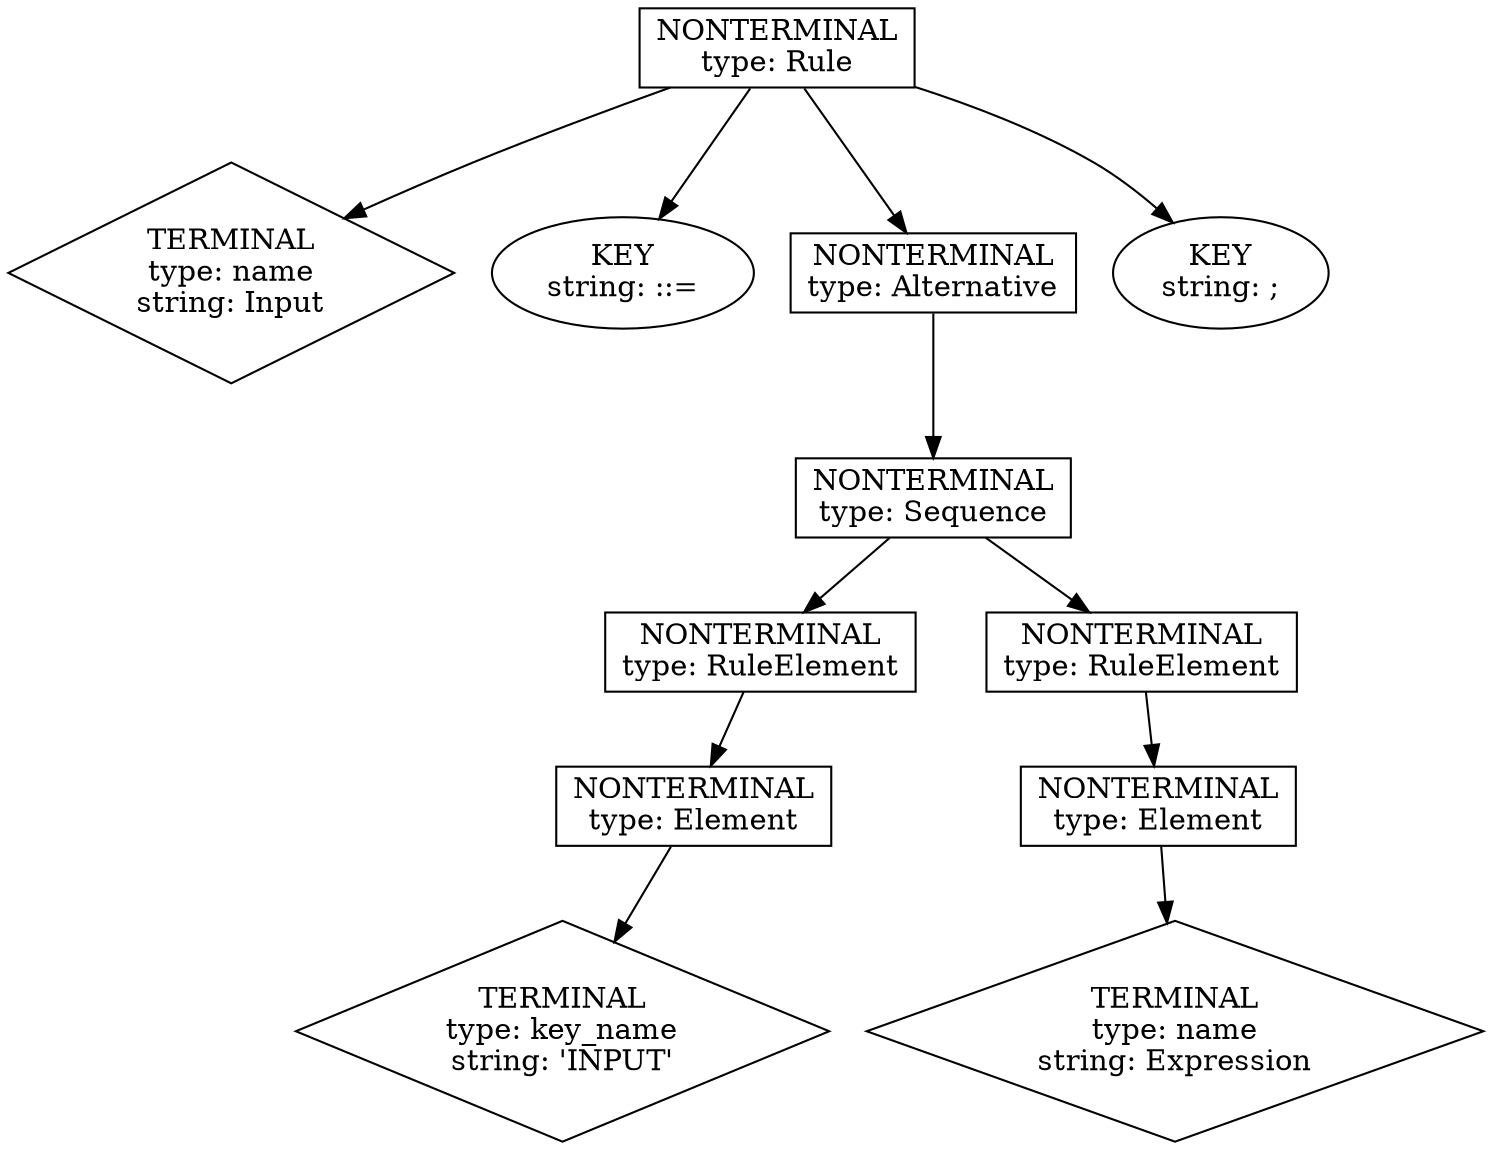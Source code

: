 digraph ast_Input {
	1 [label="NONTERMINAL
type: Rule" shape=box]
	2 [label="TERMINAL
type: name
string: Input" shape=diamond]
	1 -> 2
	3 [label="KEY
string: ::=" shape=oval]
	1 -> 3
	4 [label="NONTERMINAL
type: Alternative" shape=box]
	1 -> 4
	5 [label="KEY
string: ;" shape=oval]
	1 -> 5
	6 [label="NONTERMINAL
type: Sequence" shape=box]
	4 -> 6
	7 [label="NONTERMINAL
type: RuleElement" shape=box]
	6 -> 7
	8 [label="NONTERMINAL
type: RuleElement" shape=box]
	6 -> 8
	9 [label="NONTERMINAL
type: Element" shape=box]
	7 -> 9
	10 [label="NONTERMINAL
type: Element" shape=box]
	8 -> 10
	11 [label="TERMINAL
type: key_name
string: 'INPUT'" shape=diamond]
	9 -> 11
	12 [label="TERMINAL
type: name
string: Expression" shape=diamond]
	10 -> 12
}
